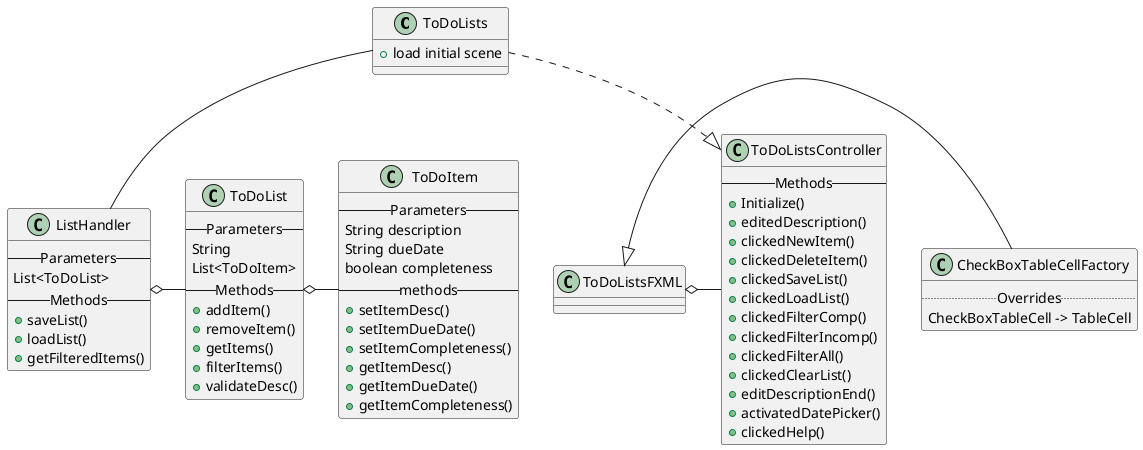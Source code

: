 @startuml
'https://plantuml.com/class-diagram

Class ToDoLists{
+load initial scene
}

Class ToDoListsController{
--Methods--
+Initialize()
+editedDescription()
+clickedNewItem()
+clickedDeleteItem()
+clickedSaveList()
+clickedLoadList()
+clickedFilterComp()
+clickedFilterIncomp()
+clickedFilterAll()
+clickedClearList()
+editDescriptionEnd()
+activatedDatePicker()
+clickedHelp()
}

Class ListHandler{
--Parameters--
List<ToDoList>
--Methods--
+saveList()
+loadList()
+getFilteredItems()
}

Class ToDoList{
--Parameters--
String
List<ToDoItem>
--Methods--
+addItem()
+removeItem()
+getItems()
+filterItems()
+validateDesc()
}

Class ToDoItem{
--Parameters--
String description
String dueDate
boolean completeness
--methods--
+setItemDesc()
+setItemDueDate()
+setItemCompleteness()
+getItemDesc()
+getItemDueDate()
+getItemCompleteness()
}

Class CheckBoxTableCellFactory{
..Overrides..
CheckBoxTableCell -> TableCell
}


ToDoLists ..|> ToDoListsController
ToDoLists -- ListHandler
ListHandler o- ToDoList
ToDoList o- ToDoItem
ToDoListsFXML <|- CheckBoxTableCellFactory
ToDoListsFXML o- ToDoListsController

@enduml